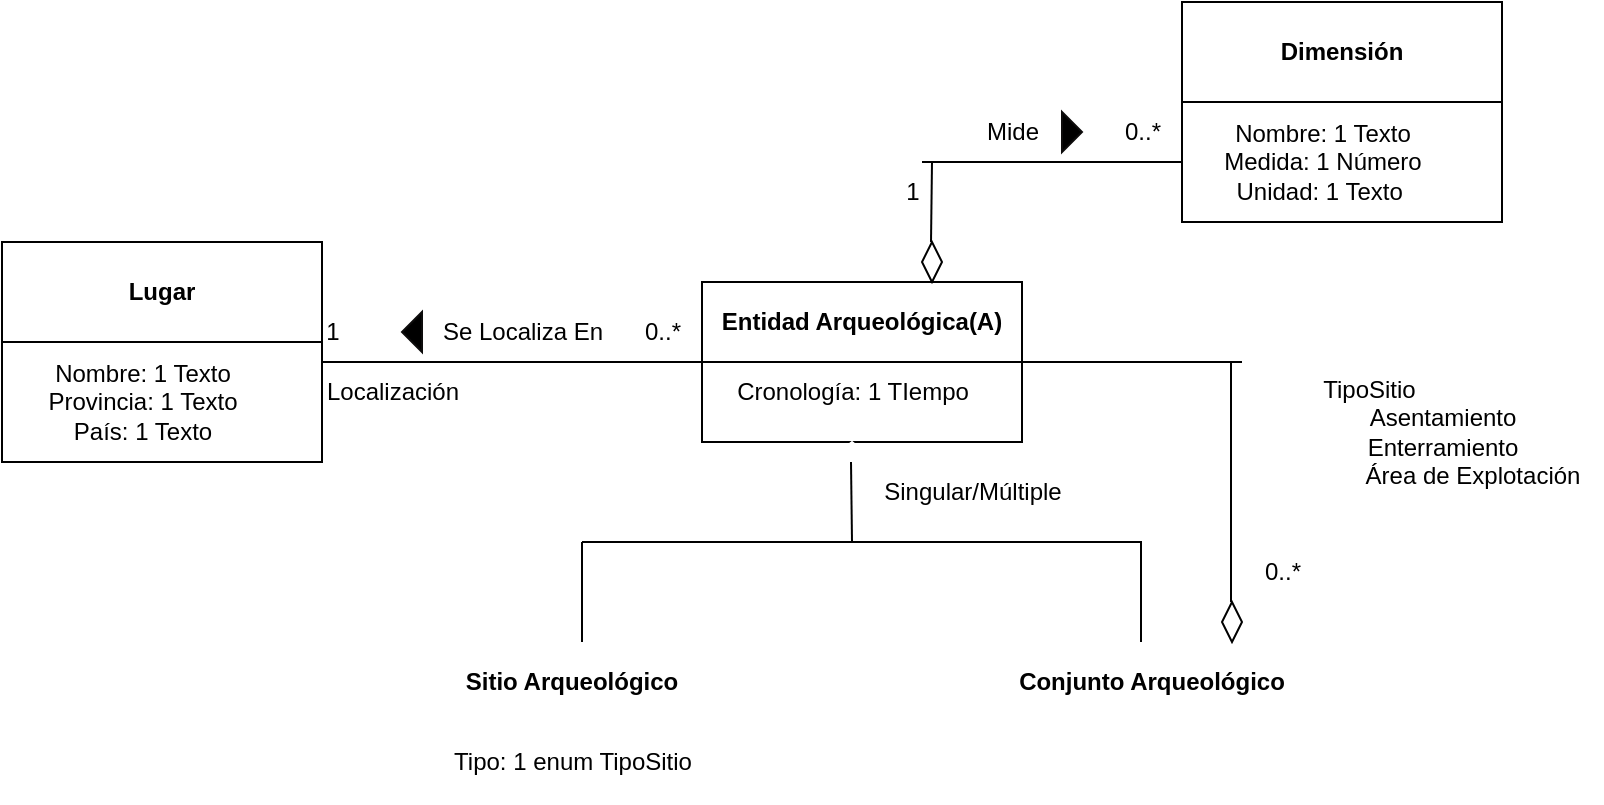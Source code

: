 <mxfile>
    <diagram id="IfHty2zCewh0ucqzicjS" name="Página-1">
        <mxGraphModel dx="571" dy="427" grid="1" gridSize="10" guides="1" tooltips="1" connect="1" arrows="1" fold="1" page="1" pageScale="1" pageWidth="827" pageHeight="1169" math="0" shadow="0">
            <root>
                <mxCell id="0"/>
                <mxCell id="1" parent="0"/>
                <mxCell id="2" value="Lugar" style="swimlane;whiteSpace=wrap;html=1;startSize=50;" vertex="1" parent="1">
                    <mxGeometry x="10" y="160" width="160" height="110" as="geometry"/>
                </mxCell>
                <mxCell id="3" value="Nombre: 1 Texto&lt;br/&gt;Provincia: 1 Texto&lt;br/&gt;País: 1 Texto" style="text;html=1;align=center;verticalAlign=middle;resizable=0;points=[];autosize=1;strokeColor=none;fillColor=none;" vertex="1" parent="2">
                    <mxGeometry x="10" y="50" width="120" height="60" as="geometry"/>
                </mxCell>
                <mxCell id="4" value="Dimensión" style="swimlane;whiteSpace=wrap;html=1;startSize=50;" vertex="1" parent="1">
                    <mxGeometry x="600" y="40" width="160" height="110" as="geometry"/>
                </mxCell>
                <mxCell id="5" value="Nombre: 1 Texto&lt;br/&gt;Medida: 1 Número&lt;br/&gt;Unidad: 1 Texto&amp;nbsp;" style="text;html=1;align=center;verticalAlign=middle;resizable=0;points=[];autosize=1;strokeColor=none;fillColor=none;" vertex="1" parent="4">
                    <mxGeometry x="10" y="50" width="120" height="60" as="geometry"/>
                </mxCell>
                <mxCell id="6" value="Entidad Arqueológica(A)" style="swimlane;whiteSpace=wrap;html=1;startSize=40;" vertex="1" parent="1">
                    <mxGeometry x="360" y="180" width="160" height="80" as="geometry"/>
                </mxCell>
                <mxCell id="7" value="Cronología: 1 TIempo" style="text;html=1;align=center;verticalAlign=middle;resizable=0;points=[];autosize=1;strokeColor=none;fillColor=none;" vertex="1" parent="6">
                    <mxGeometry x="5" y="40" width="140" height="30" as="geometry"/>
                </mxCell>
                <mxCell id="8" value="" style="endArrow=none;html=1;" edge="1" parent="1">
                    <mxGeometry width="50" height="50" relative="1" as="geometry">
                        <mxPoint x="170" y="220" as="sourcePoint"/>
                        <mxPoint x="360" y="220" as="targetPoint"/>
                    </mxGeometry>
                </mxCell>
                <mxCell id="9" value="Localización" style="text;html=1;align=center;verticalAlign=middle;resizable=0;points=[];autosize=1;strokeColor=none;fillColor=none;" vertex="1" parent="1">
                    <mxGeometry x="160" y="220" width="90" height="30" as="geometry"/>
                </mxCell>
                <mxCell id="10" value="1" style="text;html=1;align=center;verticalAlign=middle;resizable=0;points=[];autosize=1;strokeColor=none;fillColor=none;" vertex="1" parent="1">
                    <mxGeometry x="160" y="190" width="30" height="30" as="geometry"/>
                </mxCell>
                <mxCell id="11" value="0..*" style="text;html=1;align=center;verticalAlign=middle;resizable=0;points=[];autosize=1;strokeColor=none;fillColor=none;" vertex="1" parent="1">
                    <mxGeometry x="320" y="190" width="40" height="30" as="geometry"/>
                </mxCell>
                <mxCell id="12" value="Se Localiza En" style="text;html=1;align=center;verticalAlign=middle;resizable=0;points=[];autosize=1;strokeColor=none;fillColor=none;" vertex="1" parent="1">
                    <mxGeometry x="220" y="190" width="100" height="30" as="geometry"/>
                </mxCell>
                <mxCell id="13" value="" style="triangle;whiteSpace=wrap;html=1;direction=west;fillColor=#000000;strokeColor=#0d0c0c;" vertex="1" parent="1">
                    <mxGeometry x="210" y="195" width="10" height="20" as="geometry"/>
                </mxCell>
                <mxCell id="16" value="" style="rhombus;whiteSpace=wrap;html=1;direction=south;" vertex="1" parent="1">
                    <mxGeometry x="470" y="160" width="10" height="20" as="geometry"/>
                </mxCell>
                <mxCell id="17" value="" style="endArrow=none;html=1;" edge="1" parent="1">
                    <mxGeometry width="50" height="50" relative="1" as="geometry">
                        <mxPoint x="474.5" y="160" as="sourcePoint"/>
                        <mxPoint x="475" y="120" as="targetPoint"/>
                    </mxGeometry>
                </mxCell>
                <mxCell id="18" value="" style="endArrow=none;html=1;" edge="1" parent="1">
                    <mxGeometry width="50" height="50" relative="1" as="geometry">
                        <mxPoint x="470" y="120" as="sourcePoint"/>
                        <mxPoint x="600" y="120" as="targetPoint"/>
                    </mxGeometry>
                </mxCell>
                <mxCell id="19" value="1" style="text;html=1;align=center;verticalAlign=middle;resizable=0;points=[];autosize=1;strokeColor=none;fillColor=none;" vertex="1" parent="1">
                    <mxGeometry x="450" y="120" width="30" height="30" as="geometry"/>
                </mxCell>
                <mxCell id="20" value="0..*" style="text;html=1;align=center;verticalAlign=middle;resizable=0;points=[];autosize=1;strokeColor=none;fillColor=none;" vertex="1" parent="1">
                    <mxGeometry x="560" y="90" width="40" height="30" as="geometry"/>
                </mxCell>
                <mxCell id="21" value="Mide" style="text;html=1;align=center;verticalAlign=middle;resizable=0;points=[];autosize=1;strokeColor=none;fillColor=none;" vertex="1" parent="1">
                    <mxGeometry x="490" y="90" width="50" height="30" as="geometry"/>
                </mxCell>
                <mxCell id="22" value="" style="triangle;whiteSpace=wrap;html=1;direction=east;fillColor=#000000;strokeColor=#0d0c0c;" vertex="1" parent="1">
                    <mxGeometry x="540" y="95" width="10" height="20" as="geometry"/>
                </mxCell>
                <mxCell id="23" value="Sitio Arqueológico" style="swimlane;whiteSpace=wrap;html=1;strokeColor=#FFFFFF;fillColor=none;startSize=40;" vertex="1" parent="1">
                    <mxGeometry x="210" y="360" width="170" height="80" as="geometry"/>
                </mxCell>
                <mxCell id="24" value="Tipo: 1 enum TipoSitio" style="text;html=1;align=center;verticalAlign=middle;resizable=0;points=[];autosize=1;strokeColor=none;fillColor=none;" vertex="1" parent="23">
                    <mxGeometry x="15" y="45" width="140" height="30" as="geometry"/>
                </mxCell>
                <mxCell id="25" value="Conjunto Arqueológico" style="swimlane;whiteSpace=wrap;html=1;strokeColor=#FFFFFF;fillColor=none;startSize=40;" vertex="1" parent="1">
                    <mxGeometry x="500" y="360" width="170" height="80" as="geometry"/>
                </mxCell>
                <mxCell id="27" value="" style="triangle;whiteSpace=wrap;html=1;strokeColor=#FFFFFF;fillColor=none;direction=north;" vertex="1" parent="1">
                    <mxGeometry x="422.5" y="260" width="25" height="10" as="geometry"/>
                </mxCell>
                <mxCell id="28" value="" style="endArrow=none;html=1;" edge="1" parent="1">
                    <mxGeometry width="50" height="50" relative="1" as="geometry">
                        <mxPoint x="435" y="310" as="sourcePoint"/>
                        <mxPoint x="434.5" y="270" as="targetPoint"/>
                    </mxGeometry>
                </mxCell>
                <mxCell id="30" value="" style="endArrow=none;html=1;" edge="1" parent="1">
                    <mxGeometry width="50" height="50" relative="1" as="geometry">
                        <mxPoint x="300" y="310" as="sourcePoint"/>
                        <mxPoint x="580" y="310" as="targetPoint"/>
                    </mxGeometry>
                </mxCell>
                <mxCell id="31" value="" style="endArrow=none;html=1;" edge="1" parent="1">
                    <mxGeometry width="50" height="50" relative="1" as="geometry">
                        <mxPoint x="300" y="360" as="sourcePoint"/>
                        <mxPoint x="300" y="310" as="targetPoint"/>
                    </mxGeometry>
                </mxCell>
                <mxCell id="32" value="" style="endArrow=none;html=1;" edge="1" parent="1">
                    <mxGeometry width="50" height="50" relative="1" as="geometry">
                        <mxPoint x="579.5" y="360" as="sourcePoint"/>
                        <mxPoint x="579.5" y="310" as="targetPoint"/>
                    </mxGeometry>
                </mxCell>
                <mxCell id="33" value="Singular/Múltiple" style="text;html=1;align=center;verticalAlign=middle;resizable=0;points=[];autosize=1;strokeColor=none;fillColor=none;" vertex="1" parent="1">
                    <mxGeometry x="440" y="270" width="110" height="30" as="geometry"/>
                </mxCell>
                <mxCell id="34" value="" style="endArrow=none;html=1;" edge="1" parent="1">
                    <mxGeometry width="50" height="50" relative="1" as="geometry">
                        <mxPoint x="520" y="220" as="sourcePoint"/>
                        <mxPoint x="630" y="220" as="targetPoint"/>
                    </mxGeometry>
                </mxCell>
                <mxCell id="35" value="" style="rhombus;whiteSpace=wrap;html=1;direction=south;" vertex="1" parent="1">
                    <mxGeometry x="620" y="340" width="10" height="20" as="geometry"/>
                </mxCell>
                <mxCell id="37" value="0..*" style="text;html=1;align=center;verticalAlign=middle;resizable=0;points=[];autosize=1;strokeColor=none;fillColor=none;" vertex="1" parent="1">
                    <mxGeometry x="630" y="310" width="40" height="30" as="geometry"/>
                </mxCell>
                <mxCell id="40" value="" style="endArrow=none;html=1;" edge="1" parent="1">
                    <mxGeometry width="50" height="50" relative="1" as="geometry">
                        <mxPoint x="624.5" y="340" as="sourcePoint"/>
                        <mxPoint x="624.5" y="220" as="targetPoint"/>
                    </mxGeometry>
                </mxCell>
                <mxCell id="41" value="&amp;nbsp; TipoSitio&amp;nbsp; &amp;nbsp; &amp;nbsp; &amp;nbsp; &amp;nbsp; &amp;nbsp; &amp;nbsp; &amp;nbsp; &amp;nbsp; &amp;nbsp; &amp;nbsp;&lt;br&gt;&amp;nbsp; &amp;nbsp;Asentamiento&lt;br&gt;&amp;nbsp; &amp;nbsp;Enterramiento&lt;br&gt;&amp;nbsp; &amp;nbsp; &amp;nbsp; &amp;nbsp; &amp;nbsp; &amp;nbsp; Área de Explotación" style="text;html=1;align=center;verticalAlign=middle;resizable=0;points=[];autosize=1;strokeColor=none;fillColor=none;" vertex="1" parent="1">
                    <mxGeometry x="640" y="220" width="170" height="70" as="geometry"/>
                </mxCell>
            </root>
        </mxGraphModel>
    </diagram>
</mxfile>